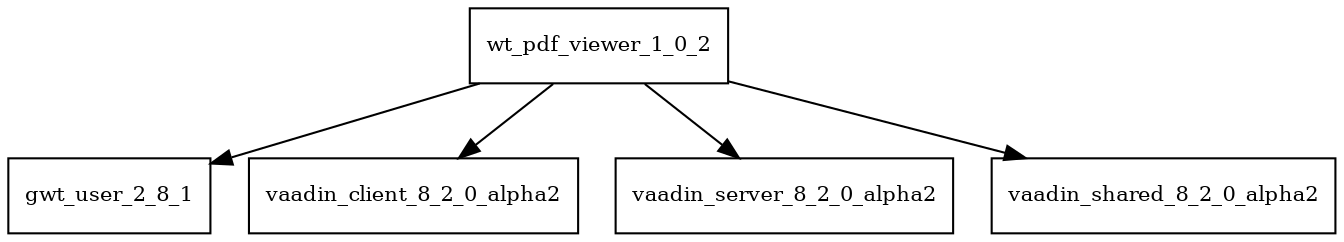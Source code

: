 digraph wt_pdf_viewer_1_0_2_dependencies {
  node [shape = box, fontsize=10.0];
  wt_pdf_viewer_1_0_2 -> gwt_user_2_8_1;
  wt_pdf_viewer_1_0_2 -> vaadin_client_8_2_0_alpha2;
  wt_pdf_viewer_1_0_2 -> vaadin_server_8_2_0_alpha2;
  wt_pdf_viewer_1_0_2 -> vaadin_shared_8_2_0_alpha2;
}
